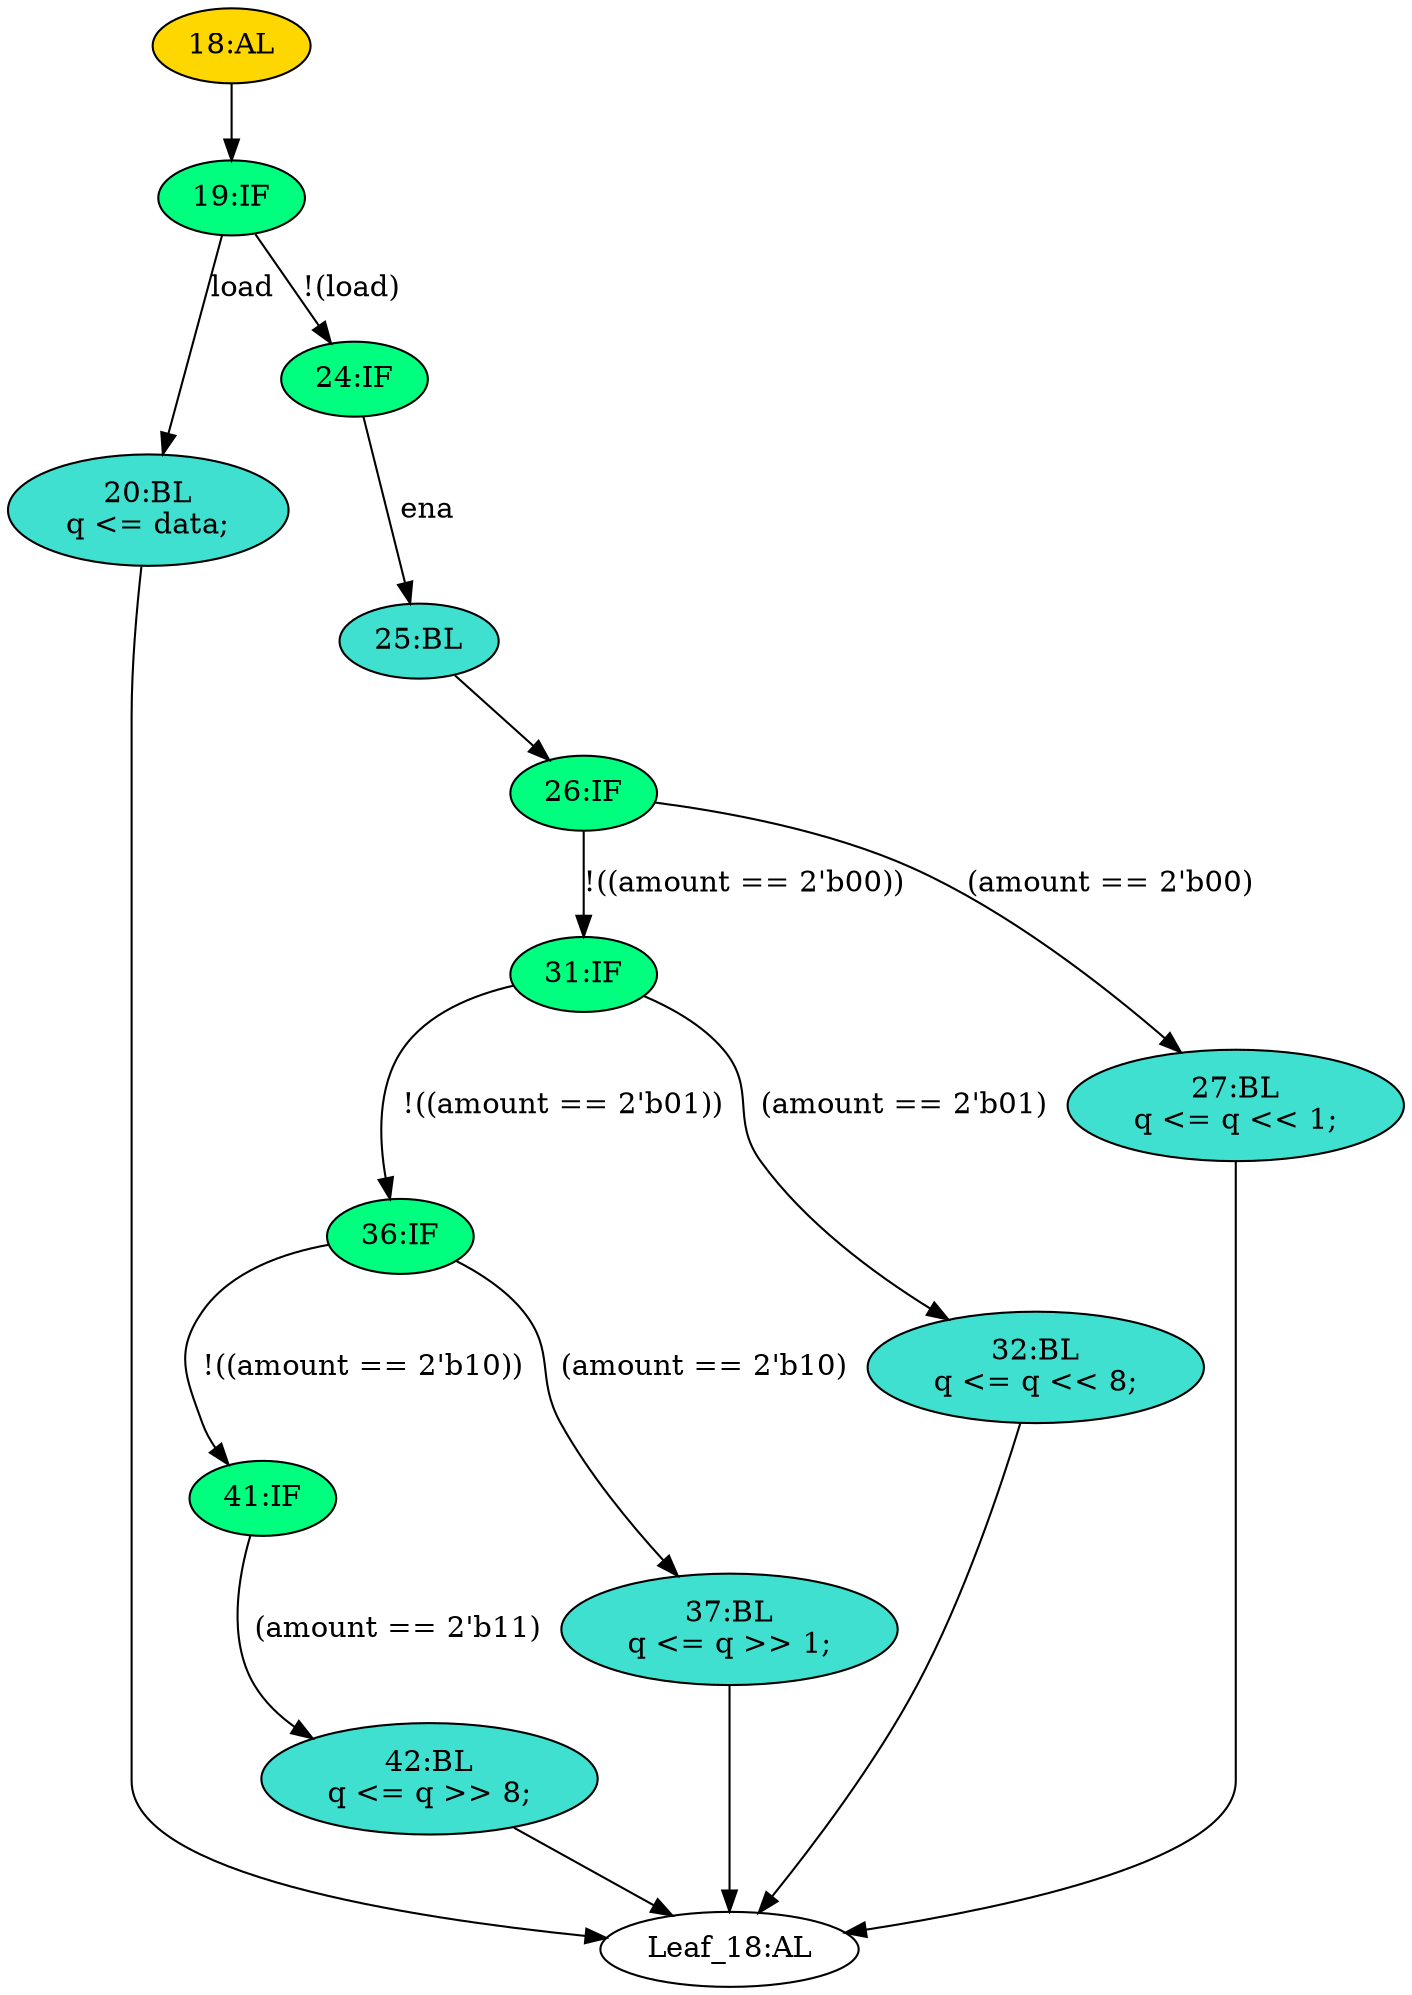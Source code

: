 strict digraph "" {
	node [label="\N"];
	"36:IF"	[ast="<pyverilog.vparser.ast.IfStatement object at 0x7f09332e4cd0>",
		fillcolor=springgreen,
		label="36:IF",
		statements="[]",
		style=filled,
		typ=IfStatement];
	"41:IF"	[ast="<pyverilog.vparser.ast.IfStatement object at 0x7f09332e4d50>",
		fillcolor=springgreen,
		label="41:IF",
		statements="[]",
		style=filled,
		typ=IfStatement];
	"36:IF" -> "41:IF"	[cond="['amount']",
		label="!((amount == 2'b10))",
		lineno=36];
	"37:BL"	[ast="<pyverilog.vparser.ast.Block object at 0x7f0932ba80d0>",
		fillcolor=turquoise,
		label="37:BL
q <= q >> 1;",
		statements="[<pyverilog.vparser.ast.NonblockingSubstitution object at 0x7f0932ba8110>]",
		style=filled,
		typ=Block];
	"36:IF" -> "37:BL"	[cond="['amount']",
		label="(amount == 2'b10)",
		lineno=36];
	"20:BL"	[ast="<pyverilog.vparser.ast.Block object at 0x7f09332e4c90>",
		fillcolor=turquoise,
		label="20:BL
q <= data;",
		statements="[<pyverilog.vparser.ast.NonblockingSubstitution object at 0x7f09332e4a50>]",
		style=filled,
		typ=Block];
	"Leaf_18:AL"	[def_var="['q']",
		label="Leaf_18:AL"];
	"20:BL" -> "Leaf_18:AL"	[cond="[]",
		lineno=None];
	"19:IF"	[ast="<pyverilog.vparser.ast.IfStatement object at 0x7f0932ba83d0>",
		fillcolor=springgreen,
		label="19:IF",
		statements="[]",
		style=filled,
		typ=IfStatement];
	"19:IF" -> "20:BL"	[cond="['load']",
		label=load,
		lineno=19];
	"24:IF"	[ast="<pyverilog.vparser.ast.IfStatement object at 0x7f0932ba8410>",
		fillcolor=springgreen,
		label="24:IF",
		statements="[]",
		style=filled,
		typ=IfStatement];
	"19:IF" -> "24:IF"	[cond="['load']",
		label="!(load)",
		lineno=19];
	"31:IF"	[ast="<pyverilog.vparser.ast.IfStatement object at 0x7f0932ba84d0>",
		fillcolor=springgreen,
		label="31:IF",
		statements="[]",
		style=filled,
		typ=IfStatement];
	"31:IF" -> "36:IF"	[cond="['amount']",
		label="!((amount == 2'b01))",
		lineno=31];
	"32:BL"	[ast="<pyverilog.vparser.ast.Block object at 0x7f0932ba8510>",
		fillcolor=turquoise,
		label="32:BL
q <= q << 8;",
		statements="[<pyverilog.vparser.ast.NonblockingSubstitution object at 0x7f0932ba8550>]",
		style=filled,
		typ=Block];
	"31:IF" -> "32:BL"	[cond="['amount']",
		label="(amount == 2'b01)",
		lineno=31];
	"32:BL" -> "Leaf_18:AL"	[cond="[]",
		lineno=None];
	"27:BL"	[ast="<pyverilog.vparser.ast.Block object at 0x7f0932ba8810>",
		fillcolor=turquoise,
		label="27:BL
q <= q << 1;",
		statements="[<pyverilog.vparser.ast.NonblockingSubstitution object at 0x7f0932ba8850>]",
		style=filled,
		typ=Block];
	"27:BL" -> "Leaf_18:AL"	[cond="[]",
		lineno=None];
	"25:BL"	[ast="<pyverilog.vparser.ast.Block object at 0x7f0932ba8450>",
		fillcolor=turquoise,
		label="25:BL",
		statements="[]",
		style=filled,
		typ=Block];
	"24:IF" -> "25:BL"	[cond="['ena']",
		label=ena,
		lineno=24];
	"26:IF"	[ast="<pyverilog.vparser.ast.IfStatement object at 0x7f0932ba8490>",
		fillcolor=springgreen,
		label="26:IF",
		statements="[]",
		style=filled,
		typ=IfStatement];
	"26:IF" -> "31:IF"	[cond="['amount']",
		label="!((amount == 2'b00))",
		lineno=26];
	"26:IF" -> "27:BL"	[cond="['amount']",
		label="(amount == 2'b00)",
		lineno=26];
	"18:AL"	[ast="<pyverilog.vparser.ast.Always object at 0x7f0932ba8bd0>",
		clk_sens=True,
		fillcolor=gold,
		label="18:AL",
		sens="['clk']",
		statements="[]",
		style=filled,
		typ=Always,
		use_var="['load', 'ena', 'amount', 'data', 'q']"];
	"18:AL" -> "19:IF"	[cond="[]",
		lineno=None];
	"25:BL" -> "26:IF"	[cond="[]",
		lineno=None];
	"42:BL"	[ast="<pyverilog.vparser.ast.Block object at 0x7f09332e4dd0>",
		fillcolor=turquoise,
		label="42:BL
q <= q >> 8;",
		statements="[<pyverilog.vparser.ast.NonblockingSubstitution object at 0x7f09332e4e10>]",
		style=filled,
		typ=Block];
	"41:IF" -> "42:BL"	[cond="['amount']",
		label="(amount == 2'b11)",
		lineno=41];
	"37:BL" -> "Leaf_18:AL"	[cond="[]",
		lineno=None];
	"42:BL" -> "Leaf_18:AL"	[cond="[]",
		lineno=None];
}
